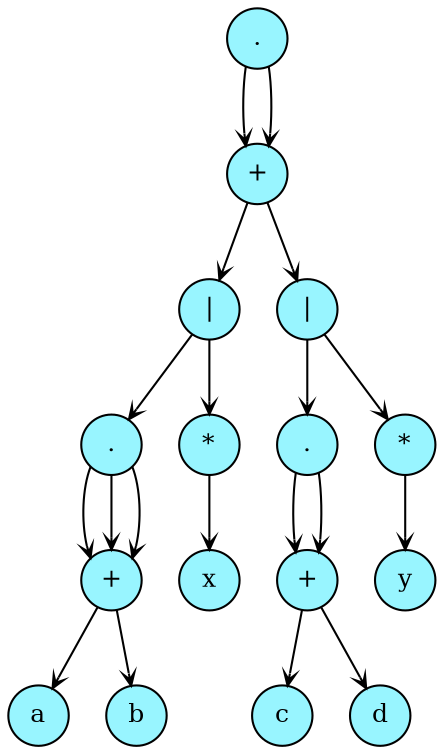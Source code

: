 digraph
{
  edge [arrowhead = vee, arrowsize = .6]
  node [fontsize = 12, fillcolor = cadetblue1, shape = circle, style = "filled,rounded", height = 0.4, width = 0.4, fixedsize = true]

  3 [label="|"]
  6 [label="a"]
  7 [label="b"]
  5 [label="+"]
  5 -> 6
  5 -> 7
  4 [label="."]
  4 -> 5
  4 -> 5
  4 -> 5
  3 -> 4
  9 [label="x"]
  8 [label="*"]
  8 -> 9
  3 -> 8
  10 [label="|"]
  13 [label="c"]
  14 [label="d"]
  12 [label="+"]
  12 -> 13
  12 -> 14
  11 [label="."]
  11 -> 12
  11 -> 12
  10 -> 11
  16 [label="y"]
  15 [label="*"]
  15 -> 16
  10 -> 15
  2 [label="+"]
  2 -> 3
  2 -> 10
  1 [label="."]
  1 -> 2
  1 -> 2
}
